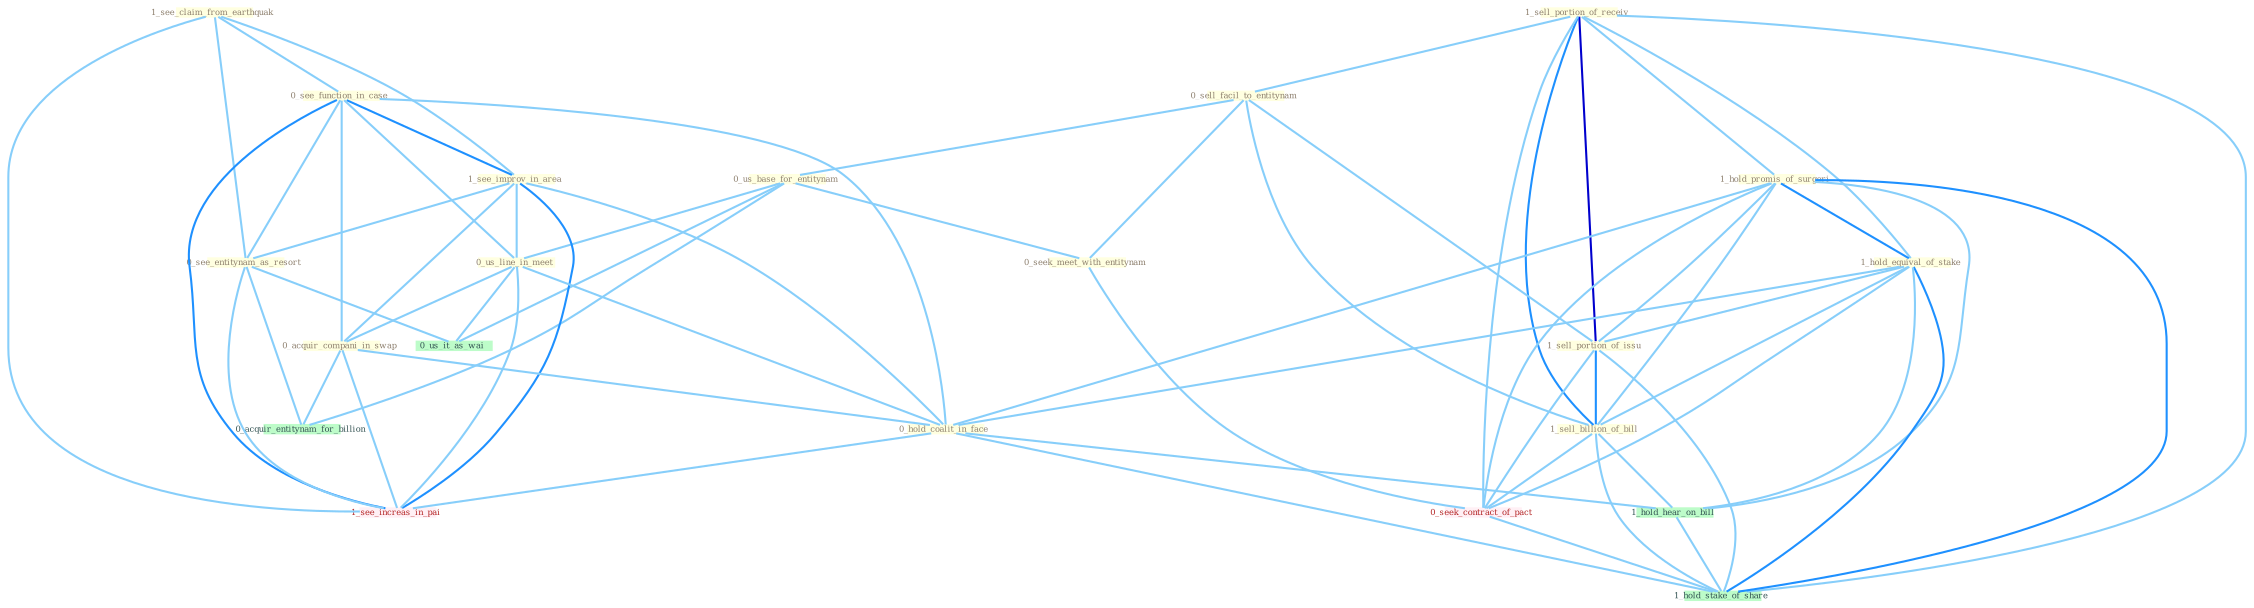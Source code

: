 Graph G{ 
    node
    [shape=polygon,style=filled,width=.5,height=.06,color="#BDFCC9",fixedsize=true,fontsize=4,
    fontcolor="#2f4f4f"];
    {node
    [color="#ffffe0", fontcolor="#8b7d6b"] "1_sell_portion_of_receiv " "0_sell_facil_to_entitynam " "0_us_base_for_entitynam " "1_hold_promis_of_surgeri " "1_see_claim_from_earthquak " "0_see_function_in_case " "1_see_improv_in_area " "0_us_line_in_meet " "0_see_entitynam_as_resort " "0_seek_meet_with_entitynam " "0_acquir_compani_in_swap " "1_hold_equival_of_stake " "1_sell_portion_of_issu " "1_sell_billion_of_bill " "0_hold_coalit_in_face "}
{node [color="#fff0f5", fontcolor="#b22222"] "0_seek_contract_of_pact " "1_see_increas_in_pai "}
edge [color="#B0E2FF"];

	"1_sell_portion_of_receiv " -- "0_sell_facil_to_entitynam " [w="1", color="#87cefa" ];
	"1_sell_portion_of_receiv " -- "1_hold_promis_of_surgeri " [w="1", color="#87cefa" ];
	"1_sell_portion_of_receiv " -- "1_hold_equival_of_stake " [w="1", color="#87cefa" ];
	"1_sell_portion_of_receiv " -- "1_sell_portion_of_issu " [w="3", color="#0000cd" , len=0.6];
	"1_sell_portion_of_receiv " -- "1_sell_billion_of_bill " [w="2", color="#1e90ff" , len=0.8];
	"1_sell_portion_of_receiv " -- "0_seek_contract_of_pact " [w="1", color="#87cefa" ];
	"1_sell_portion_of_receiv " -- "1_hold_stake_of_share " [w="1", color="#87cefa" ];
	"0_sell_facil_to_entitynam " -- "0_us_base_for_entitynam " [w="1", color="#87cefa" ];
	"0_sell_facil_to_entitynam " -- "0_seek_meet_with_entitynam " [w="1", color="#87cefa" ];
	"0_sell_facil_to_entitynam " -- "1_sell_portion_of_issu " [w="1", color="#87cefa" ];
	"0_sell_facil_to_entitynam " -- "1_sell_billion_of_bill " [w="1", color="#87cefa" ];
	"0_us_base_for_entitynam " -- "0_us_line_in_meet " [w="1", color="#87cefa" ];
	"0_us_base_for_entitynam " -- "0_seek_meet_with_entitynam " [w="1", color="#87cefa" ];
	"0_us_base_for_entitynam " -- "0_us_it_as_wai " [w="1", color="#87cefa" ];
	"0_us_base_for_entitynam " -- "0_acquir_entitynam_for_billion " [w="1", color="#87cefa" ];
	"1_hold_promis_of_surgeri " -- "1_hold_equival_of_stake " [w="2", color="#1e90ff" , len=0.8];
	"1_hold_promis_of_surgeri " -- "1_sell_portion_of_issu " [w="1", color="#87cefa" ];
	"1_hold_promis_of_surgeri " -- "1_sell_billion_of_bill " [w="1", color="#87cefa" ];
	"1_hold_promis_of_surgeri " -- "0_hold_coalit_in_face " [w="1", color="#87cefa" ];
	"1_hold_promis_of_surgeri " -- "0_seek_contract_of_pact " [w="1", color="#87cefa" ];
	"1_hold_promis_of_surgeri " -- "1_hold_hear_on_bill " [w="1", color="#87cefa" ];
	"1_hold_promis_of_surgeri " -- "1_hold_stake_of_share " [w="2", color="#1e90ff" , len=0.8];
	"1_see_claim_from_earthquak " -- "0_see_function_in_case " [w="1", color="#87cefa" ];
	"1_see_claim_from_earthquak " -- "1_see_improv_in_area " [w="1", color="#87cefa" ];
	"1_see_claim_from_earthquak " -- "0_see_entitynam_as_resort " [w="1", color="#87cefa" ];
	"1_see_claim_from_earthquak " -- "1_see_increas_in_pai " [w="1", color="#87cefa" ];
	"0_see_function_in_case " -- "1_see_improv_in_area " [w="2", color="#1e90ff" , len=0.8];
	"0_see_function_in_case " -- "0_us_line_in_meet " [w="1", color="#87cefa" ];
	"0_see_function_in_case " -- "0_see_entitynam_as_resort " [w="1", color="#87cefa" ];
	"0_see_function_in_case " -- "0_acquir_compani_in_swap " [w="1", color="#87cefa" ];
	"0_see_function_in_case " -- "0_hold_coalit_in_face " [w="1", color="#87cefa" ];
	"0_see_function_in_case " -- "1_see_increas_in_pai " [w="2", color="#1e90ff" , len=0.8];
	"1_see_improv_in_area " -- "0_us_line_in_meet " [w="1", color="#87cefa" ];
	"1_see_improv_in_area " -- "0_see_entitynam_as_resort " [w="1", color="#87cefa" ];
	"1_see_improv_in_area " -- "0_acquir_compani_in_swap " [w="1", color="#87cefa" ];
	"1_see_improv_in_area " -- "0_hold_coalit_in_face " [w="1", color="#87cefa" ];
	"1_see_improv_in_area " -- "1_see_increas_in_pai " [w="2", color="#1e90ff" , len=0.8];
	"0_us_line_in_meet " -- "0_acquir_compani_in_swap " [w="1", color="#87cefa" ];
	"0_us_line_in_meet " -- "0_hold_coalit_in_face " [w="1", color="#87cefa" ];
	"0_us_line_in_meet " -- "0_us_it_as_wai " [w="1", color="#87cefa" ];
	"0_us_line_in_meet " -- "1_see_increas_in_pai " [w="1", color="#87cefa" ];
	"0_see_entitynam_as_resort " -- "0_us_it_as_wai " [w="1", color="#87cefa" ];
	"0_see_entitynam_as_resort " -- "0_acquir_entitynam_for_billion " [w="1", color="#87cefa" ];
	"0_see_entitynam_as_resort " -- "1_see_increas_in_pai " [w="1", color="#87cefa" ];
	"0_seek_meet_with_entitynam " -- "0_seek_contract_of_pact " [w="1", color="#87cefa" ];
	"0_acquir_compani_in_swap " -- "0_hold_coalit_in_face " [w="1", color="#87cefa" ];
	"0_acquir_compani_in_swap " -- "0_acquir_entitynam_for_billion " [w="1", color="#87cefa" ];
	"0_acquir_compani_in_swap " -- "1_see_increas_in_pai " [w="1", color="#87cefa" ];
	"1_hold_equival_of_stake " -- "1_sell_portion_of_issu " [w="1", color="#87cefa" ];
	"1_hold_equival_of_stake " -- "1_sell_billion_of_bill " [w="1", color="#87cefa" ];
	"1_hold_equival_of_stake " -- "0_hold_coalit_in_face " [w="1", color="#87cefa" ];
	"1_hold_equival_of_stake " -- "0_seek_contract_of_pact " [w="1", color="#87cefa" ];
	"1_hold_equival_of_stake " -- "1_hold_hear_on_bill " [w="1", color="#87cefa" ];
	"1_hold_equival_of_stake " -- "1_hold_stake_of_share " [w="2", color="#1e90ff" , len=0.8];
	"1_sell_portion_of_issu " -- "1_sell_billion_of_bill " [w="2", color="#1e90ff" , len=0.8];
	"1_sell_portion_of_issu " -- "0_seek_contract_of_pact " [w="1", color="#87cefa" ];
	"1_sell_portion_of_issu " -- "1_hold_stake_of_share " [w="1", color="#87cefa" ];
	"1_sell_billion_of_bill " -- "0_seek_contract_of_pact " [w="1", color="#87cefa" ];
	"1_sell_billion_of_bill " -- "1_hold_hear_on_bill " [w="1", color="#87cefa" ];
	"1_sell_billion_of_bill " -- "1_hold_stake_of_share " [w="1", color="#87cefa" ];
	"0_hold_coalit_in_face " -- "1_see_increas_in_pai " [w="1", color="#87cefa" ];
	"0_hold_coalit_in_face " -- "1_hold_hear_on_bill " [w="1", color="#87cefa" ];
	"0_hold_coalit_in_face " -- "1_hold_stake_of_share " [w="1", color="#87cefa" ];
	"0_seek_contract_of_pact " -- "1_hold_stake_of_share " [w="1", color="#87cefa" ];
	"1_hold_hear_on_bill " -- "1_hold_stake_of_share " [w="1", color="#87cefa" ];
}